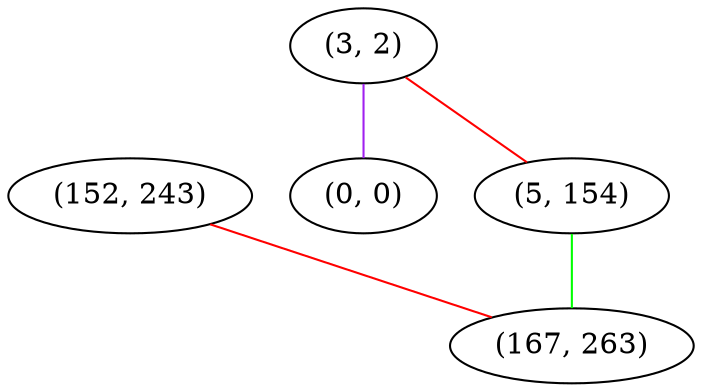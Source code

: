 graph "" {
"(152, 243)";
"(3, 2)";
"(0, 0)";
"(5, 154)";
"(167, 263)";
"(152, 243)" -- "(167, 263)"  [color=red, key=0, weight=1];
"(3, 2)" -- "(0, 0)"  [color=purple, key=0, weight=4];
"(3, 2)" -- "(5, 154)"  [color=red, key=0, weight=1];
"(5, 154)" -- "(167, 263)"  [color=green, key=0, weight=2];
}
